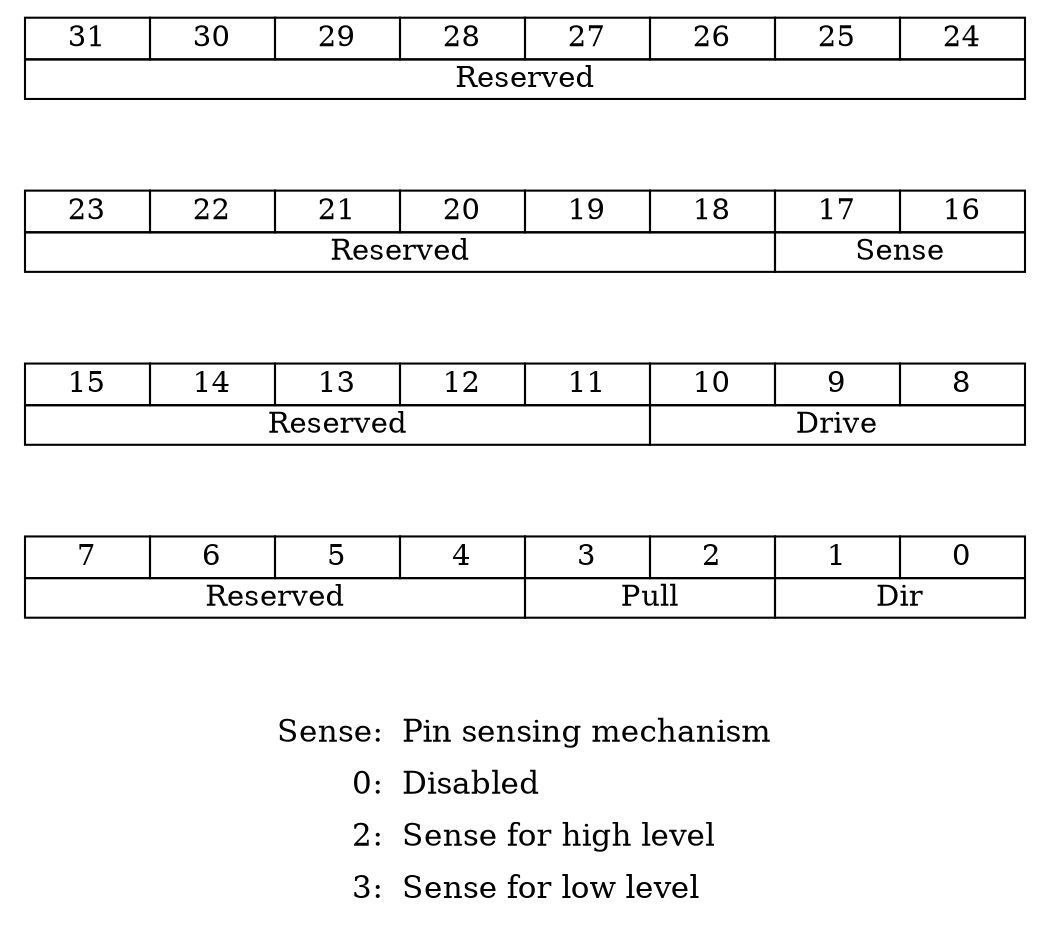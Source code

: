 digraph registerdefinition{
       node [shape=none];
       reg1[label=<
                 <TABLE BORDER="0" CELLBORDER="1" CELLSPACING="0" CELLPADDING="1">
                 <TR>
                   <TD width="60" height="20" fixedsize="true">31</TD>
                   <TD width="60" height="20" fixedsize="true">30</TD>
                   <TD width="60" height="20" fixedsize="true">29</TD>
                   <TD width="60" height="20" fixedsize="true">28</TD>
                   <TD width="60" height="20" fixedsize="true">27</TD>
                   <TD width="60" height="20" fixedsize="true">26</TD>
                   <TD width="60" height="20" fixedsize="true">25</TD>
                   <TD width="60" height="20" fixedsize="true">24</TD>
                 </TR>
                 <TR>
                   <TD COLSPAN="8">Reserved</TD>
                 </TR>
                 </TABLE>>];

        reg2[label=<
                 <TABLE BORDER="0" CELLBORDER="1" CELLSPACING="0" CELLPADDING="1">
                 <TR>
                   <TD width="60" height="20" fixedsize="true">23</TD>
                   <TD width="60" height="20" fixedsize="true">22</TD>
                   <TD width="60" height="20" fixedsize="true">21</TD>
                   <TD width="60" height="20" fixedsize="true">20</TD>
                   <TD width="60" height="20" fixedsize="true">19</TD>
                   <TD width="60" height="20" fixedsize="true">18</TD>
                   <TD width="60" height="20" fixedsize="true">17</TD>
                   <TD width="60" height="20" fixedsize="true">16</TD>
                 </TR>
                 <TR>
                   <TD COLSPAN="6">Reserved</TD>
                   <TD COLSPAN="2">Sense</TD>
                 </TR>
                 </TABLE>>];

       reg3[label=<
                 <TABLE BORDER="0" CELLBORDER="1" CELLSPACING="0" CELLPADDING="1">
                 <TR>
                   <TD width="60" height="20" fixedsize="true">15</TD>
                   <TD width="60" height="20" fixedsize="true">14</TD>
                   <TD width="60" height="20" fixedsize="true">13</TD>
                   <TD width="60" height="20" fixedsize="true">12</TD>
                   <TD width="60" height="20" fixedsize="true">11</TD>
                   <TD width="60" height="20" fixedsize="true">10</TD>
                   <TD width="60" height="20" fixedsize="true">9</TD>
                   <TD width="60" height="20" fixedsize="true">8</TD>
                 </TR>
                 <TR>
                   <TD COLSPAN="5">Reserved</TD>
                   <TD COLSPAN="3">Drive</TD>
                 </TR>
                 </TABLE>>];

       reg4[label=<
                 <TABLE BORDER="0" CELLBORDER="1" CELLSPACING="0" CELLPADDING="1">
                 <TR>
                   <TD width="60" height="20" fixedsize="true">7</TD>
                   <TD width="60" height="20" fixedsize="true">6</TD>
                   <TD width="60" height="20" fixedsize="true">5</TD>
                   <TD width="60" height="20" fixedsize="true">4</TD>
                   <TD width="60" height="20" fixedsize="true">3</TD>
                   <TD width="60" height="20" fixedsize="true">2</TD>
                   <TD width="60" height="20" fixedsize="true">1</TD>
                   <TD width="60" height="20" fixedsize="true">0</TD>
                 </TR>
                 <TR>
                   <TD COLSPAN="4">Reserved</TD>
                   <TD COLSPAN="2">Pull</TD>
                   <TD COLSPAN="2">Dir</TD>
                 </TR>
                 </TABLE>>];

       cfg_def[fontsize = 15, label=<
                 <TABLE BORDER="0" CELLBORDER="0" CELLSPACING="0" CELLPADDING="4">
                 <TR><TD align="right">Sense:</TD><TD align="left">Pin sensing mechanism</TD></TR>
                 <TR><TD align="right">0:</TD>    <TD align="left">Disabled</TD></TR>
                 <TR><TD align="right">2:</TD>    <TD align="left">Sense for high level</TD></TR>
                 <TR><TD align="right">3:</TD>    <TD align="left">Sense for low level</TD></TR>
                 </TABLE>>];

        reg1 -> reg2[style=invis];
        reg2 -> reg3[style=invis];
        reg3 -> reg4[style=invis];
        reg4 -> cfg_def [style=invis];
}
